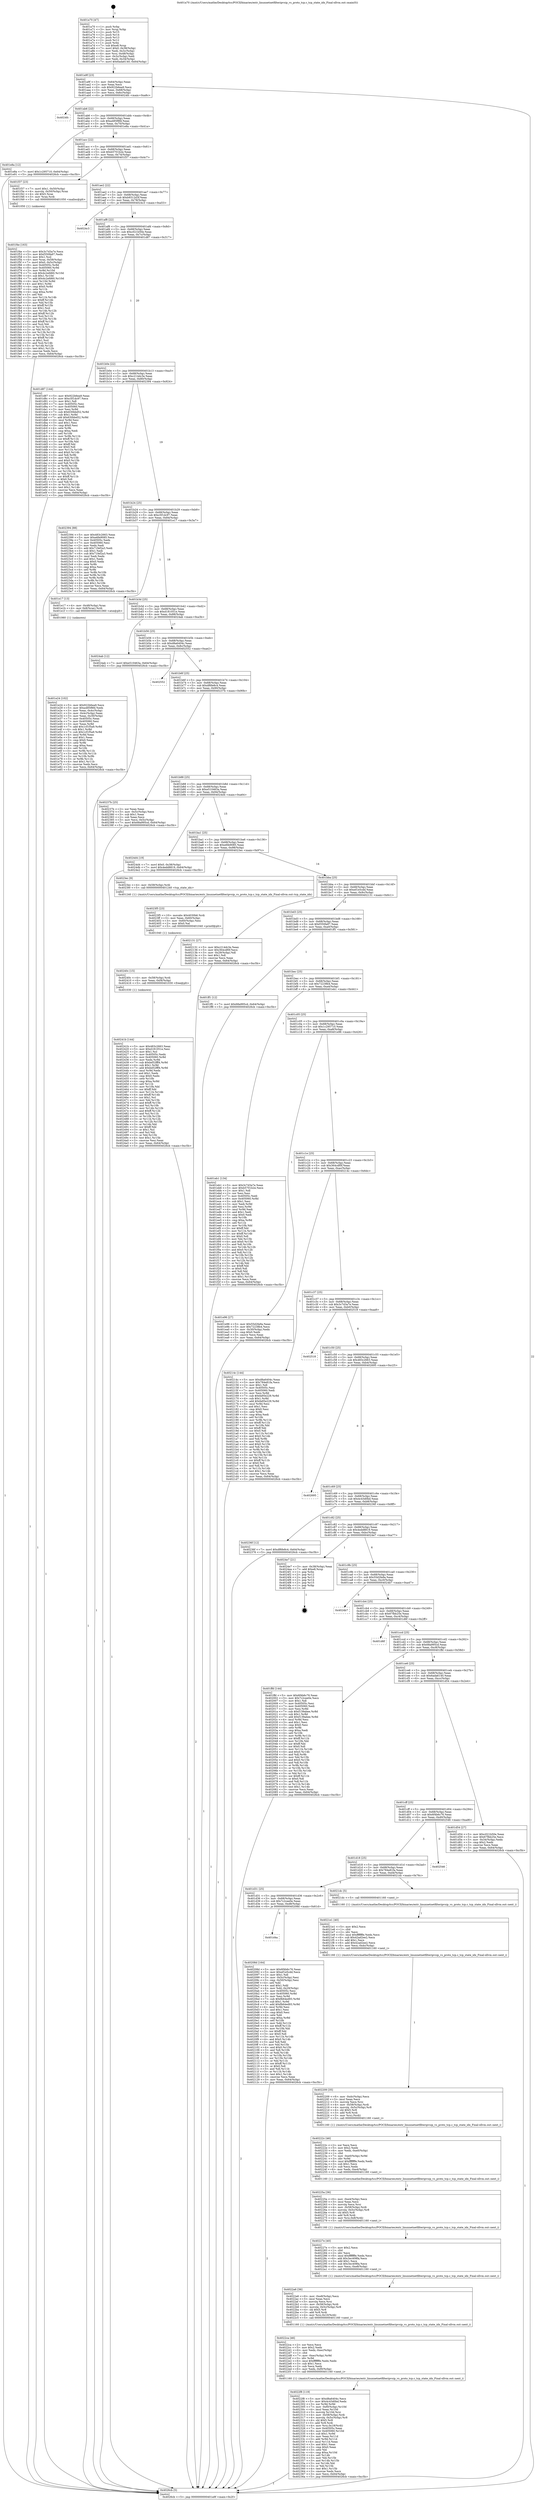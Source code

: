 digraph "0x401a70" {
  label = "0x401a70 (/mnt/c/Users/mathe/Desktop/tcc/POCII/binaries/extr_linuxnetnetfilteripvsip_vs_proto_tcp.c_tcp_state_idx_Final-ollvm.out::main(0))"
  labelloc = "t"
  node[shape=record]

  Entry [label="",width=0.3,height=0.3,shape=circle,fillcolor=black,style=filled]
  "0x401a9f" [label="{
     0x401a9f [23]\l
     | [instrs]\l
     &nbsp;&nbsp;0x401a9f \<+3\>: mov -0x64(%rbp),%eax\l
     &nbsp;&nbsp;0x401aa2 \<+2\>: mov %eax,%ecx\l
     &nbsp;&nbsp;0x401aa4 \<+6\>: sub $0x922b6ea9,%ecx\l
     &nbsp;&nbsp;0x401aaa \<+3\>: mov %eax,-0x68(%rbp)\l
     &nbsp;&nbsp;0x401aad \<+3\>: mov %ecx,-0x6c(%rbp)\l
     &nbsp;&nbsp;0x401ab0 \<+6\>: je 00000000004024fc \<main+0xa8c\>\l
  }"]
  "0x4024fc" [label="{
     0x4024fc\l
  }", style=dashed]
  "0x401ab6" [label="{
     0x401ab6 [22]\l
     | [instrs]\l
     &nbsp;&nbsp;0x401ab6 \<+5\>: jmp 0000000000401abb \<main+0x4b\>\l
     &nbsp;&nbsp;0x401abb \<+3\>: mov -0x68(%rbp),%eax\l
     &nbsp;&nbsp;0x401abe \<+5\>: sub $0xa485f8fd,%eax\l
     &nbsp;&nbsp;0x401ac3 \<+3\>: mov %eax,-0x70(%rbp)\l
     &nbsp;&nbsp;0x401ac6 \<+6\>: je 0000000000401e8a \<main+0x41a\>\l
  }"]
  Exit [label="",width=0.3,height=0.3,shape=circle,fillcolor=black,style=filled,peripheries=2]
  "0x401e8a" [label="{
     0x401e8a [12]\l
     | [instrs]\l
     &nbsp;&nbsp;0x401e8a \<+7\>: movl $0x1c295710,-0x64(%rbp)\l
     &nbsp;&nbsp;0x401e91 \<+5\>: jmp 00000000004026cb \<main+0xc5b\>\l
  }"]
  "0x401acc" [label="{
     0x401acc [22]\l
     | [instrs]\l
     &nbsp;&nbsp;0x401acc \<+5\>: jmp 0000000000401ad1 \<main+0x61\>\l
     &nbsp;&nbsp;0x401ad1 \<+3\>: mov -0x68(%rbp),%eax\l
     &nbsp;&nbsp;0x401ad4 \<+5\>: sub $0xb5701b2e,%eax\l
     &nbsp;&nbsp;0x401ad9 \<+3\>: mov %eax,-0x74(%rbp)\l
     &nbsp;&nbsp;0x401adc \<+6\>: je 0000000000401f37 \<main+0x4c7\>\l
  }"]
  "0x40241b" [label="{
     0x40241b [144]\l
     | [instrs]\l
     &nbsp;&nbsp;0x40241b \<+5\>: mov $0x483c2663,%eax\l
     &nbsp;&nbsp;0x402420 \<+5\>: mov $0xd181051e,%esi\l
     &nbsp;&nbsp;0x402425 \<+2\>: mov $0x1,%cl\l
     &nbsp;&nbsp;0x402427 \<+7\>: mov 0x40505c,%edx\l
     &nbsp;&nbsp;0x40242e \<+8\>: mov 0x405060,%r8d\l
     &nbsp;&nbsp;0x402436 \<+3\>: mov %edx,%r9d\l
     &nbsp;&nbsp;0x402439 \<+7\>: sub $0xbd52fff4,%r9d\l
     &nbsp;&nbsp;0x402440 \<+4\>: sub $0x1,%r9d\l
     &nbsp;&nbsp;0x402444 \<+7\>: add $0xbd52fff4,%r9d\l
     &nbsp;&nbsp;0x40244b \<+4\>: imul %r9d,%edx\l
     &nbsp;&nbsp;0x40244f \<+3\>: and $0x1,%edx\l
     &nbsp;&nbsp;0x402452 \<+3\>: cmp $0x0,%edx\l
     &nbsp;&nbsp;0x402455 \<+4\>: sete %r10b\l
     &nbsp;&nbsp;0x402459 \<+4\>: cmp $0xa,%r8d\l
     &nbsp;&nbsp;0x40245d \<+4\>: setl %r11b\l
     &nbsp;&nbsp;0x402461 \<+3\>: mov %r10b,%bl\l
     &nbsp;&nbsp;0x402464 \<+3\>: xor $0xff,%bl\l
     &nbsp;&nbsp;0x402467 \<+3\>: mov %r11b,%r14b\l
     &nbsp;&nbsp;0x40246a \<+4\>: xor $0xff,%r14b\l
     &nbsp;&nbsp;0x40246e \<+3\>: xor $0x1,%cl\l
     &nbsp;&nbsp;0x402471 \<+3\>: mov %bl,%r15b\l
     &nbsp;&nbsp;0x402474 \<+4\>: and $0xff,%r15b\l
     &nbsp;&nbsp;0x402478 \<+3\>: and %cl,%r10b\l
     &nbsp;&nbsp;0x40247b \<+3\>: mov %r14b,%r12b\l
     &nbsp;&nbsp;0x40247e \<+4\>: and $0xff,%r12b\l
     &nbsp;&nbsp;0x402482 \<+3\>: and %cl,%r11b\l
     &nbsp;&nbsp;0x402485 \<+3\>: or %r10b,%r15b\l
     &nbsp;&nbsp;0x402488 \<+3\>: or %r11b,%r12b\l
     &nbsp;&nbsp;0x40248b \<+3\>: xor %r12b,%r15b\l
     &nbsp;&nbsp;0x40248e \<+3\>: or %r14b,%bl\l
     &nbsp;&nbsp;0x402491 \<+3\>: xor $0xff,%bl\l
     &nbsp;&nbsp;0x402494 \<+3\>: or $0x1,%cl\l
     &nbsp;&nbsp;0x402497 \<+2\>: and %cl,%bl\l
     &nbsp;&nbsp;0x402499 \<+3\>: or %bl,%r15b\l
     &nbsp;&nbsp;0x40249c \<+4\>: test $0x1,%r15b\l
     &nbsp;&nbsp;0x4024a0 \<+3\>: cmovne %esi,%eax\l
     &nbsp;&nbsp;0x4024a3 \<+3\>: mov %eax,-0x64(%rbp)\l
     &nbsp;&nbsp;0x4024a6 \<+5\>: jmp 00000000004026cb \<main+0xc5b\>\l
  }"]
  "0x401f37" [label="{
     0x401f37 [23]\l
     | [instrs]\l
     &nbsp;&nbsp;0x401f37 \<+7\>: movl $0x1,-0x50(%rbp)\l
     &nbsp;&nbsp;0x401f3e \<+4\>: movslq -0x50(%rbp),%rax\l
     &nbsp;&nbsp;0x401f42 \<+4\>: shl $0x5,%rax\l
     &nbsp;&nbsp;0x401f46 \<+3\>: mov %rax,%rdi\l
     &nbsp;&nbsp;0x401f49 \<+5\>: call 0000000000401050 \<malloc@plt\>\l
     | [calls]\l
     &nbsp;&nbsp;0x401050 \{1\} (unknown)\l
  }"]
  "0x401ae2" [label="{
     0x401ae2 [22]\l
     | [instrs]\l
     &nbsp;&nbsp;0x401ae2 \<+5\>: jmp 0000000000401ae7 \<main+0x77\>\l
     &nbsp;&nbsp;0x401ae7 \<+3\>: mov -0x68(%rbp),%eax\l
     &nbsp;&nbsp;0x401aea \<+5\>: sub $0xb9312d3f,%eax\l
     &nbsp;&nbsp;0x401aef \<+3\>: mov %eax,-0x78(%rbp)\l
     &nbsp;&nbsp;0x401af2 \<+6\>: je 00000000004024c3 \<main+0xa53\>\l
  }"]
  "0x40240c" [label="{
     0x40240c [15]\l
     | [instrs]\l
     &nbsp;&nbsp;0x40240c \<+4\>: mov -0x58(%rbp),%rdi\l
     &nbsp;&nbsp;0x402410 \<+6\>: mov %eax,-0xf4(%rbp)\l
     &nbsp;&nbsp;0x402416 \<+5\>: call 0000000000401030 \<free@plt\>\l
     | [calls]\l
     &nbsp;&nbsp;0x401030 \{1\} (unknown)\l
  }"]
  "0x4024c3" [label="{
     0x4024c3\l
  }", style=dashed]
  "0x401af8" [label="{
     0x401af8 [22]\l
     | [instrs]\l
     &nbsp;&nbsp;0x401af8 \<+5\>: jmp 0000000000401afd \<main+0x8d\>\l
     &nbsp;&nbsp;0x401afd \<+3\>: mov -0x68(%rbp),%eax\l
     &nbsp;&nbsp;0x401b00 \<+5\>: sub $0xc021b50e,%eax\l
     &nbsp;&nbsp;0x401b05 \<+3\>: mov %eax,-0x7c(%rbp)\l
     &nbsp;&nbsp;0x401b08 \<+6\>: je 0000000000401d87 \<main+0x317\>\l
  }"]
  "0x4023f5" [label="{
     0x4023f5 [23]\l
     | [instrs]\l
     &nbsp;&nbsp;0x4023f5 \<+10\>: movabs $0x4030b6,%rdi\l
     &nbsp;&nbsp;0x4023ff \<+3\>: mov %eax,-0x60(%rbp)\l
     &nbsp;&nbsp;0x402402 \<+3\>: mov -0x60(%rbp),%esi\l
     &nbsp;&nbsp;0x402405 \<+2\>: mov $0x0,%al\l
     &nbsp;&nbsp;0x402407 \<+5\>: call 0000000000401040 \<printf@plt\>\l
     | [calls]\l
     &nbsp;&nbsp;0x401040 \{1\} (unknown)\l
  }"]
  "0x401d87" [label="{
     0x401d87 [144]\l
     | [instrs]\l
     &nbsp;&nbsp;0x401d87 \<+5\>: mov $0x922b6ea9,%eax\l
     &nbsp;&nbsp;0x401d8c \<+5\>: mov $0xc5f1dc97,%ecx\l
     &nbsp;&nbsp;0x401d91 \<+2\>: mov $0x1,%dl\l
     &nbsp;&nbsp;0x401d93 \<+7\>: mov 0x40505c,%esi\l
     &nbsp;&nbsp;0x401d9a \<+7\>: mov 0x405060,%edi\l
     &nbsp;&nbsp;0x401da1 \<+3\>: mov %esi,%r8d\l
     &nbsp;&nbsp;0x401da4 \<+7\>: sub $0x630bbd52,%r8d\l
     &nbsp;&nbsp;0x401dab \<+4\>: sub $0x1,%r8d\l
     &nbsp;&nbsp;0x401daf \<+7\>: add $0x630bbd52,%r8d\l
     &nbsp;&nbsp;0x401db6 \<+4\>: imul %r8d,%esi\l
     &nbsp;&nbsp;0x401dba \<+3\>: and $0x1,%esi\l
     &nbsp;&nbsp;0x401dbd \<+3\>: cmp $0x0,%esi\l
     &nbsp;&nbsp;0x401dc0 \<+4\>: sete %r9b\l
     &nbsp;&nbsp;0x401dc4 \<+3\>: cmp $0xa,%edi\l
     &nbsp;&nbsp;0x401dc7 \<+4\>: setl %r10b\l
     &nbsp;&nbsp;0x401dcb \<+3\>: mov %r9b,%r11b\l
     &nbsp;&nbsp;0x401dce \<+4\>: xor $0xff,%r11b\l
     &nbsp;&nbsp;0x401dd2 \<+3\>: mov %r10b,%bl\l
     &nbsp;&nbsp;0x401dd5 \<+3\>: xor $0xff,%bl\l
     &nbsp;&nbsp;0x401dd8 \<+3\>: xor $0x0,%dl\l
     &nbsp;&nbsp;0x401ddb \<+3\>: mov %r11b,%r14b\l
     &nbsp;&nbsp;0x401dde \<+4\>: and $0x0,%r14b\l
     &nbsp;&nbsp;0x401de2 \<+3\>: and %dl,%r9b\l
     &nbsp;&nbsp;0x401de5 \<+3\>: mov %bl,%r15b\l
     &nbsp;&nbsp;0x401de8 \<+4\>: and $0x0,%r15b\l
     &nbsp;&nbsp;0x401dec \<+3\>: and %dl,%r10b\l
     &nbsp;&nbsp;0x401def \<+3\>: or %r9b,%r14b\l
     &nbsp;&nbsp;0x401df2 \<+3\>: or %r10b,%r15b\l
     &nbsp;&nbsp;0x401df5 \<+3\>: xor %r15b,%r14b\l
     &nbsp;&nbsp;0x401df8 \<+3\>: or %bl,%r11b\l
     &nbsp;&nbsp;0x401dfb \<+4\>: xor $0xff,%r11b\l
     &nbsp;&nbsp;0x401dff \<+3\>: or $0x0,%dl\l
     &nbsp;&nbsp;0x401e02 \<+3\>: and %dl,%r11b\l
     &nbsp;&nbsp;0x401e05 \<+3\>: or %r11b,%r14b\l
     &nbsp;&nbsp;0x401e08 \<+4\>: test $0x1,%r14b\l
     &nbsp;&nbsp;0x401e0c \<+3\>: cmovne %ecx,%eax\l
     &nbsp;&nbsp;0x401e0f \<+3\>: mov %eax,-0x64(%rbp)\l
     &nbsp;&nbsp;0x401e12 \<+5\>: jmp 00000000004026cb \<main+0xc5b\>\l
  }"]
  "0x401b0e" [label="{
     0x401b0e [22]\l
     | [instrs]\l
     &nbsp;&nbsp;0x401b0e \<+5\>: jmp 0000000000401b13 \<main+0xa3\>\l
     &nbsp;&nbsp;0x401b13 \<+3\>: mov -0x68(%rbp),%eax\l
     &nbsp;&nbsp;0x401b16 \<+5\>: sub $0xc214dc3e,%eax\l
     &nbsp;&nbsp;0x401b1b \<+3\>: mov %eax,-0x80(%rbp)\l
     &nbsp;&nbsp;0x401b1e \<+6\>: je 0000000000402394 \<main+0x924\>\l
  }"]
  "0x4022f8" [label="{
     0x4022f8 [119]\l
     | [instrs]\l
     &nbsp;&nbsp;0x4022f8 \<+5\>: mov $0xd8a6404c,%ecx\l
     &nbsp;&nbsp;0x4022fd \<+5\>: mov $0x4c43d0bd,%edx\l
     &nbsp;&nbsp;0x402302 \<+3\>: xor %r9d,%r9d\l
     &nbsp;&nbsp;0x402305 \<+7\>: mov -0xf0(%rbp),%r10d\l
     &nbsp;&nbsp;0x40230c \<+4\>: imul %eax,%r10d\l
     &nbsp;&nbsp;0x402310 \<+3\>: movslq %r10d,%rsi\l
     &nbsp;&nbsp;0x402313 \<+4\>: mov -0x58(%rbp),%rdi\l
     &nbsp;&nbsp;0x402317 \<+4\>: movslq -0x5c(%rbp),%r8\l
     &nbsp;&nbsp;0x40231b \<+4\>: shl $0x5,%r8\l
     &nbsp;&nbsp;0x40231f \<+3\>: add %r8,%rdi\l
     &nbsp;&nbsp;0x402322 \<+4\>: mov %rsi,0x18(%rdi)\l
     &nbsp;&nbsp;0x402326 \<+7\>: mov 0x40505c,%eax\l
     &nbsp;&nbsp;0x40232d \<+8\>: mov 0x405060,%r10d\l
     &nbsp;&nbsp;0x402335 \<+4\>: sub $0x1,%r9d\l
     &nbsp;&nbsp;0x402339 \<+3\>: mov %eax,%r11d\l
     &nbsp;&nbsp;0x40233c \<+3\>: add %r9d,%r11d\l
     &nbsp;&nbsp;0x40233f \<+4\>: imul %r11d,%eax\l
     &nbsp;&nbsp;0x402343 \<+3\>: and $0x1,%eax\l
     &nbsp;&nbsp;0x402346 \<+3\>: cmp $0x0,%eax\l
     &nbsp;&nbsp;0x402349 \<+3\>: sete %bl\l
     &nbsp;&nbsp;0x40234c \<+4\>: cmp $0xa,%r10d\l
     &nbsp;&nbsp;0x402350 \<+4\>: setl %r14b\l
     &nbsp;&nbsp;0x402354 \<+3\>: mov %bl,%r15b\l
     &nbsp;&nbsp;0x402357 \<+3\>: and %r14b,%r15b\l
     &nbsp;&nbsp;0x40235a \<+3\>: xor %r14b,%bl\l
     &nbsp;&nbsp;0x40235d \<+3\>: or %bl,%r15b\l
     &nbsp;&nbsp;0x402360 \<+4\>: test $0x1,%r15b\l
     &nbsp;&nbsp;0x402364 \<+3\>: cmovne %edx,%ecx\l
     &nbsp;&nbsp;0x402367 \<+3\>: mov %ecx,-0x64(%rbp)\l
     &nbsp;&nbsp;0x40236a \<+5\>: jmp 00000000004026cb \<main+0xc5b\>\l
  }"]
  "0x402394" [label="{
     0x402394 [88]\l
     | [instrs]\l
     &nbsp;&nbsp;0x402394 \<+5\>: mov $0x483c2663,%eax\l
     &nbsp;&nbsp;0x402399 \<+5\>: mov $0xe6fe9085,%ecx\l
     &nbsp;&nbsp;0x40239e \<+7\>: mov 0x40505c,%edx\l
     &nbsp;&nbsp;0x4023a5 \<+7\>: mov 0x405060,%esi\l
     &nbsp;&nbsp;0x4023ac \<+2\>: mov %edx,%edi\l
     &nbsp;&nbsp;0x4023ae \<+6\>: add $0x71fef2a3,%edi\l
     &nbsp;&nbsp;0x4023b4 \<+3\>: sub $0x1,%edi\l
     &nbsp;&nbsp;0x4023b7 \<+6\>: sub $0x71fef2a3,%edi\l
     &nbsp;&nbsp;0x4023bd \<+3\>: imul %edi,%edx\l
     &nbsp;&nbsp;0x4023c0 \<+3\>: and $0x1,%edx\l
     &nbsp;&nbsp;0x4023c3 \<+3\>: cmp $0x0,%edx\l
     &nbsp;&nbsp;0x4023c6 \<+4\>: sete %r8b\l
     &nbsp;&nbsp;0x4023ca \<+3\>: cmp $0xa,%esi\l
     &nbsp;&nbsp;0x4023cd \<+4\>: setl %r9b\l
     &nbsp;&nbsp;0x4023d1 \<+3\>: mov %r8b,%r10b\l
     &nbsp;&nbsp;0x4023d4 \<+3\>: and %r9b,%r10b\l
     &nbsp;&nbsp;0x4023d7 \<+3\>: xor %r9b,%r8b\l
     &nbsp;&nbsp;0x4023da \<+3\>: or %r8b,%r10b\l
     &nbsp;&nbsp;0x4023dd \<+4\>: test $0x1,%r10b\l
     &nbsp;&nbsp;0x4023e1 \<+3\>: cmovne %ecx,%eax\l
     &nbsp;&nbsp;0x4023e4 \<+3\>: mov %eax,-0x64(%rbp)\l
     &nbsp;&nbsp;0x4023e7 \<+5\>: jmp 00000000004026cb \<main+0xc5b\>\l
  }"]
  "0x401b24" [label="{
     0x401b24 [25]\l
     | [instrs]\l
     &nbsp;&nbsp;0x401b24 \<+5\>: jmp 0000000000401b29 \<main+0xb9\>\l
     &nbsp;&nbsp;0x401b29 \<+3\>: mov -0x68(%rbp),%eax\l
     &nbsp;&nbsp;0x401b2c \<+5\>: sub $0xc5f1dc97,%eax\l
     &nbsp;&nbsp;0x401b31 \<+6\>: mov %eax,-0x84(%rbp)\l
     &nbsp;&nbsp;0x401b37 \<+6\>: je 0000000000401e17 \<main+0x3a7\>\l
  }"]
  "0x4022ca" [label="{
     0x4022ca [46]\l
     | [instrs]\l
     &nbsp;&nbsp;0x4022ca \<+2\>: xor %ecx,%ecx\l
     &nbsp;&nbsp;0x4022cc \<+5\>: mov $0x2,%edx\l
     &nbsp;&nbsp;0x4022d1 \<+6\>: mov %edx,-0xec(%rbp)\l
     &nbsp;&nbsp;0x4022d7 \<+1\>: cltd\l
     &nbsp;&nbsp;0x4022d8 \<+7\>: mov -0xec(%rbp),%r9d\l
     &nbsp;&nbsp;0x4022df \<+3\>: idiv %r9d\l
     &nbsp;&nbsp;0x4022e2 \<+6\>: imul $0xfffffffe,%edx,%edx\l
     &nbsp;&nbsp;0x4022e8 \<+3\>: sub $0x1,%ecx\l
     &nbsp;&nbsp;0x4022eb \<+2\>: sub %ecx,%edx\l
     &nbsp;&nbsp;0x4022ed \<+6\>: mov %edx,-0xf0(%rbp)\l
     &nbsp;&nbsp;0x4022f3 \<+5\>: call 0000000000401160 \<next_i\>\l
     | [calls]\l
     &nbsp;&nbsp;0x401160 \{1\} (/mnt/c/Users/mathe/Desktop/tcc/POCII/binaries/extr_linuxnetnetfilteripvsip_vs_proto_tcp.c_tcp_state_idx_Final-ollvm.out::next_i)\l
  }"]
  "0x401e17" [label="{
     0x401e17 [13]\l
     | [instrs]\l
     &nbsp;&nbsp;0x401e17 \<+4\>: mov -0x48(%rbp),%rax\l
     &nbsp;&nbsp;0x401e1b \<+4\>: mov 0x8(%rax),%rdi\l
     &nbsp;&nbsp;0x401e1f \<+5\>: call 0000000000401060 \<atoi@plt\>\l
     | [calls]\l
     &nbsp;&nbsp;0x401060 \{1\} (unknown)\l
  }"]
  "0x401b3d" [label="{
     0x401b3d [25]\l
     | [instrs]\l
     &nbsp;&nbsp;0x401b3d \<+5\>: jmp 0000000000401b42 \<main+0xd2\>\l
     &nbsp;&nbsp;0x401b42 \<+3\>: mov -0x68(%rbp),%eax\l
     &nbsp;&nbsp;0x401b45 \<+5\>: sub $0xd181051e,%eax\l
     &nbsp;&nbsp;0x401b4a \<+6\>: mov %eax,-0x88(%rbp)\l
     &nbsp;&nbsp;0x401b50 \<+6\>: je 00000000004024ab \<main+0xa3b\>\l
  }"]
  "0x4022a6" [label="{
     0x4022a6 [36]\l
     | [instrs]\l
     &nbsp;&nbsp;0x4022a6 \<+6\>: mov -0xe8(%rbp),%ecx\l
     &nbsp;&nbsp;0x4022ac \<+3\>: imul %eax,%ecx\l
     &nbsp;&nbsp;0x4022af \<+3\>: movslq %ecx,%rsi\l
     &nbsp;&nbsp;0x4022b2 \<+4\>: mov -0x58(%rbp),%rdi\l
     &nbsp;&nbsp;0x4022b6 \<+4\>: movslq -0x5c(%rbp),%r8\l
     &nbsp;&nbsp;0x4022ba \<+4\>: shl $0x5,%r8\l
     &nbsp;&nbsp;0x4022be \<+3\>: add %r8,%rdi\l
     &nbsp;&nbsp;0x4022c1 \<+4\>: mov %rsi,0x10(%rdi)\l
     &nbsp;&nbsp;0x4022c5 \<+5\>: call 0000000000401160 \<next_i\>\l
     | [calls]\l
     &nbsp;&nbsp;0x401160 \{1\} (/mnt/c/Users/mathe/Desktop/tcc/POCII/binaries/extr_linuxnetnetfilteripvsip_vs_proto_tcp.c_tcp_state_idx_Final-ollvm.out::next_i)\l
  }"]
  "0x4024ab" [label="{
     0x4024ab [12]\l
     | [instrs]\l
     &nbsp;&nbsp;0x4024ab \<+7\>: movl $0xe510463a,-0x64(%rbp)\l
     &nbsp;&nbsp;0x4024b2 \<+5\>: jmp 00000000004026cb \<main+0xc5b\>\l
  }"]
  "0x401b56" [label="{
     0x401b56 [25]\l
     | [instrs]\l
     &nbsp;&nbsp;0x401b56 \<+5\>: jmp 0000000000401b5b \<main+0xeb\>\l
     &nbsp;&nbsp;0x401b5b \<+3\>: mov -0x68(%rbp),%eax\l
     &nbsp;&nbsp;0x401b5e \<+5\>: sub $0xd8a6404c,%eax\l
     &nbsp;&nbsp;0x401b63 \<+6\>: mov %eax,-0x8c(%rbp)\l
     &nbsp;&nbsp;0x401b69 \<+6\>: je 0000000000402552 \<main+0xae2\>\l
  }"]
  "0x40227e" [label="{
     0x40227e [40]\l
     | [instrs]\l
     &nbsp;&nbsp;0x40227e \<+5\>: mov $0x2,%ecx\l
     &nbsp;&nbsp;0x402283 \<+1\>: cltd\l
     &nbsp;&nbsp;0x402284 \<+2\>: idiv %ecx\l
     &nbsp;&nbsp;0x402286 \<+6\>: imul $0xfffffffe,%edx,%ecx\l
     &nbsp;&nbsp;0x40228c \<+6\>: add $0x3ec408fa,%ecx\l
     &nbsp;&nbsp;0x402292 \<+3\>: add $0x1,%ecx\l
     &nbsp;&nbsp;0x402295 \<+6\>: sub $0x3ec408fa,%ecx\l
     &nbsp;&nbsp;0x40229b \<+6\>: mov %ecx,-0xe8(%rbp)\l
     &nbsp;&nbsp;0x4022a1 \<+5\>: call 0000000000401160 \<next_i\>\l
     | [calls]\l
     &nbsp;&nbsp;0x401160 \{1\} (/mnt/c/Users/mathe/Desktop/tcc/POCII/binaries/extr_linuxnetnetfilteripvsip_vs_proto_tcp.c_tcp_state_idx_Final-ollvm.out::next_i)\l
  }"]
  "0x402552" [label="{
     0x402552\l
  }", style=dashed]
  "0x401b6f" [label="{
     0x401b6f [25]\l
     | [instrs]\l
     &nbsp;&nbsp;0x401b6f \<+5\>: jmp 0000000000401b74 \<main+0x104\>\l
     &nbsp;&nbsp;0x401b74 \<+3\>: mov -0x68(%rbp),%eax\l
     &nbsp;&nbsp;0x401b77 \<+5\>: sub $0xdf6fe8c4,%eax\l
     &nbsp;&nbsp;0x401b7c \<+6\>: mov %eax,-0x90(%rbp)\l
     &nbsp;&nbsp;0x401b82 \<+6\>: je 000000000040237b \<main+0x90b\>\l
  }"]
  "0x40225a" [label="{
     0x40225a [36]\l
     | [instrs]\l
     &nbsp;&nbsp;0x40225a \<+6\>: mov -0xe4(%rbp),%ecx\l
     &nbsp;&nbsp;0x402260 \<+3\>: imul %eax,%ecx\l
     &nbsp;&nbsp;0x402263 \<+3\>: movslq %ecx,%rsi\l
     &nbsp;&nbsp;0x402266 \<+4\>: mov -0x58(%rbp),%rdi\l
     &nbsp;&nbsp;0x40226a \<+4\>: movslq -0x5c(%rbp),%r8\l
     &nbsp;&nbsp;0x40226e \<+4\>: shl $0x5,%r8\l
     &nbsp;&nbsp;0x402272 \<+3\>: add %r8,%rdi\l
     &nbsp;&nbsp;0x402275 \<+4\>: mov %rsi,0x8(%rdi)\l
     &nbsp;&nbsp;0x402279 \<+5\>: call 0000000000401160 \<next_i\>\l
     | [calls]\l
     &nbsp;&nbsp;0x401160 \{1\} (/mnt/c/Users/mathe/Desktop/tcc/POCII/binaries/extr_linuxnetnetfilteripvsip_vs_proto_tcp.c_tcp_state_idx_Final-ollvm.out::next_i)\l
  }"]
  "0x40237b" [label="{
     0x40237b [25]\l
     | [instrs]\l
     &nbsp;&nbsp;0x40237b \<+2\>: xor %eax,%eax\l
     &nbsp;&nbsp;0x40237d \<+3\>: mov -0x5c(%rbp),%ecx\l
     &nbsp;&nbsp;0x402380 \<+3\>: sub $0x1,%eax\l
     &nbsp;&nbsp;0x402383 \<+2\>: sub %eax,%ecx\l
     &nbsp;&nbsp;0x402385 \<+3\>: mov %ecx,-0x5c(%rbp)\l
     &nbsp;&nbsp;0x402388 \<+7\>: movl $0x68a995cd,-0x64(%rbp)\l
     &nbsp;&nbsp;0x40238f \<+5\>: jmp 00000000004026cb \<main+0xc5b\>\l
  }"]
  "0x401b88" [label="{
     0x401b88 [25]\l
     | [instrs]\l
     &nbsp;&nbsp;0x401b88 \<+5\>: jmp 0000000000401b8d \<main+0x11d\>\l
     &nbsp;&nbsp;0x401b8d \<+3\>: mov -0x68(%rbp),%eax\l
     &nbsp;&nbsp;0x401b90 \<+5\>: sub $0xe510463a,%eax\l
     &nbsp;&nbsp;0x401b95 \<+6\>: mov %eax,-0x94(%rbp)\l
     &nbsp;&nbsp;0x401b9b \<+6\>: je 00000000004024d4 \<main+0xa64\>\l
  }"]
  "0x40222c" [label="{
     0x40222c [46]\l
     | [instrs]\l
     &nbsp;&nbsp;0x40222c \<+2\>: xor %ecx,%ecx\l
     &nbsp;&nbsp;0x40222e \<+5\>: mov $0x2,%edx\l
     &nbsp;&nbsp;0x402233 \<+6\>: mov %edx,-0xe0(%rbp)\l
     &nbsp;&nbsp;0x402239 \<+1\>: cltd\l
     &nbsp;&nbsp;0x40223a \<+7\>: mov -0xe0(%rbp),%r9d\l
     &nbsp;&nbsp;0x402241 \<+3\>: idiv %r9d\l
     &nbsp;&nbsp;0x402244 \<+6\>: imul $0xfffffffe,%edx,%edx\l
     &nbsp;&nbsp;0x40224a \<+3\>: sub $0x1,%ecx\l
     &nbsp;&nbsp;0x40224d \<+2\>: sub %ecx,%edx\l
     &nbsp;&nbsp;0x40224f \<+6\>: mov %edx,-0xe4(%rbp)\l
     &nbsp;&nbsp;0x402255 \<+5\>: call 0000000000401160 \<next_i\>\l
     | [calls]\l
     &nbsp;&nbsp;0x401160 \{1\} (/mnt/c/Users/mathe/Desktop/tcc/POCII/binaries/extr_linuxnetnetfilteripvsip_vs_proto_tcp.c_tcp_state_idx_Final-ollvm.out::next_i)\l
  }"]
  "0x4024d4" [label="{
     0x4024d4 [19]\l
     | [instrs]\l
     &nbsp;&nbsp;0x4024d4 \<+7\>: movl $0x0,-0x38(%rbp)\l
     &nbsp;&nbsp;0x4024db \<+7\>: movl $0x4edd8819,-0x64(%rbp)\l
     &nbsp;&nbsp;0x4024e2 \<+5\>: jmp 00000000004026cb \<main+0xc5b\>\l
  }"]
  "0x401ba1" [label="{
     0x401ba1 [25]\l
     | [instrs]\l
     &nbsp;&nbsp;0x401ba1 \<+5\>: jmp 0000000000401ba6 \<main+0x136\>\l
     &nbsp;&nbsp;0x401ba6 \<+3\>: mov -0x68(%rbp),%eax\l
     &nbsp;&nbsp;0x401ba9 \<+5\>: sub $0xe6fe9085,%eax\l
     &nbsp;&nbsp;0x401bae \<+6\>: mov %eax,-0x98(%rbp)\l
     &nbsp;&nbsp;0x401bb4 \<+6\>: je 00000000004023ec \<main+0x97c\>\l
  }"]
  "0x402209" [label="{
     0x402209 [35]\l
     | [instrs]\l
     &nbsp;&nbsp;0x402209 \<+6\>: mov -0xdc(%rbp),%ecx\l
     &nbsp;&nbsp;0x40220f \<+3\>: imul %eax,%ecx\l
     &nbsp;&nbsp;0x402212 \<+3\>: movslq %ecx,%rsi\l
     &nbsp;&nbsp;0x402215 \<+4\>: mov -0x58(%rbp),%rdi\l
     &nbsp;&nbsp;0x402219 \<+4\>: movslq -0x5c(%rbp),%r8\l
     &nbsp;&nbsp;0x40221d \<+4\>: shl $0x5,%r8\l
     &nbsp;&nbsp;0x402221 \<+3\>: add %r8,%rdi\l
     &nbsp;&nbsp;0x402224 \<+3\>: mov %rsi,(%rdi)\l
     &nbsp;&nbsp;0x402227 \<+5\>: call 0000000000401160 \<next_i\>\l
     | [calls]\l
     &nbsp;&nbsp;0x401160 \{1\} (/mnt/c/Users/mathe/Desktop/tcc/POCII/binaries/extr_linuxnetnetfilteripvsip_vs_proto_tcp.c_tcp_state_idx_Final-ollvm.out::next_i)\l
  }"]
  "0x4023ec" [label="{
     0x4023ec [9]\l
     | [instrs]\l
     &nbsp;&nbsp;0x4023ec \<+4\>: mov -0x58(%rbp),%rdi\l
     &nbsp;&nbsp;0x4023f0 \<+5\>: call 0000000000401240 \<tcp_state_idx\>\l
     | [calls]\l
     &nbsp;&nbsp;0x401240 \{1\} (/mnt/c/Users/mathe/Desktop/tcc/POCII/binaries/extr_linuxnetnetfilteripvsip_vs_proto_tcp.c_tcp_state_idx_Final-ollvm.out::tcp_state_idx)\l
  }"]
  "0x401bba" [label="{
     0x401bba [25]\l
     | [instrs]\l
     &nbsp;&nbsp;0x401bba \<+5\>: jmp 0000000000401bbf \<main+0x14f\>\l
     &nbsp;&nbsp;0x401bbf \<+3\>: mov -0x68(%rbp),%eax\l
     &nbsp;&nbsp;0x401bc2 \<+5\>: sub $0xef1e5cdd,%eax\l
     &nbsp;&nbsp;0x401bc7 \<+6\>: mov %eax,-0x9c(%rbp)\l
     &nbsp;&nbsp;0x401bcd \<+6\>: je 0000000000402131 \<main+0x6c1\>\l
  }"]
  "0x4021e1" [label="{
     0x4021e1 [40]\l
     | [instrs]\l
     &nbsp;&nbsp;0x4021e1 \<+5\>: mov $0x2,%ecx\l
     &nbsp;&nbsp;0x4021e6 \<+1\>: cltd\l
     &nbsp;&nbsp;0x4021e7 \<+2\>: idiv %ecx\l
     &nbsp;&nbsp;0x4021e9 \<+6\>: imul $0xfffffffe,%edx,%ecx\l
     &nbsp;&nbsp;0x4021ef \<+6\>: sub $0x42ad2ee2,%ecx\l
     &nbsp;&nbsp;0x4021f5 \<+3\>: add $0x1,%ecx\l
     &nbsp;&nbsp;0x4021f8 \<+6\>: add $0x42ad2ee2,%ecx\l
     &nbsp;&nbsp;0x4021fe \<+6\>: mov %ecx,-0xdc(%rbp)\l
     &nbsp;&nbsp;0x402204 \<+5\>: call 0000000000401160 \<next_i\>\l
     | [calls]\l
     &nbsp;&nbsp;0x401160 \{1\} (/mnt/c/Users/mathe/Desktop/tcc/POCII/binaries/extr_linuxnetnetfilteripvsip_vs_proto_tcp.c_tcp_state_idx_Final-ollvm.out::next_i)\l
  }"]
  "0x402131" [label="{
     0x402131 [27]\l
     | [instrs]\l
     &nbsp;&nbsp;0x402131 \<+5\>: mov $0xc214dc3e,%eax\l
     &nbsp;&nbsp;0x402136 \<+5\>: mov $0x364cdf0f,%ecx\l
     &nbsp;&nbsp;0x40213b \<+3\>: mov -0x29(%rbp),%dl\l
     &nbsp;&nbsp;0x40213e \<+3\>: test $0x1,%dl\l
     &nbsp;&nbsp;0x402141 \<+3\>: cmovne %ecx,%eax\l
     &nbsp;&nbsp;0x402144 \<+3\>: mov %eax,-0x64(%rbp)\l
     &nbsp;&nbsp;0x402147 \<+5\>: jmp 00000000004026cb \<main+0xc5b\>\l
  }"]
  "0x401bd3" [label="{
     0x401bd3 [25]\l
     | [instrs]\l
     &nbsp;&nbsp;0x401bd3 \<+5\>: jmp 0000000000401bd8 \<main+0x168\>\l
     &nbsp;&nbsp;0x401bd8 \<+3\>: mov -0x68(%rbp),%eax\l
     &nbsp;&nbsp;0x401bdb \<+5\>: sub $0xf350fa97,%eax\l
     &nbsp;&nbsp;0x401be0 \<+6\>: mov %eax,-0xa0(%rbp)\l
     &nbsp;&nbsp;0x401be6 \<+6\>: je 0000000000401ff1 \<main+0x581\>\l
  }"]
  "0x401d4a" [label="{
     0x401d4a\l
  }", style=dashed]
  "0x401ff1" [label="{
     0x401ff1 [12]\l
     | [instrs]\l
     &nbsp;&nbsp;0x401ff1 \<+7\>: movl $0x68a995cd,-0x64(%rbp)\l
     &nbsp;&nbsp;0x401ff8 \<+5\>: jmp 00000000004026cb \<main+0xc5b\>\l
  }"]
  "0x401bec" [label="{
     0x401bec [25]\l
     | [instrs]\l
     &nbsp;&nbsp;0x401bec \<+5\>: jmp 0000000000401bf1 \<main+0x181\>\l
     &nbsp;&nbsp;0x401bf1 \<+3\>: mov -0x68(%rbp),%eax\l
     &nbsp;&nbsp;0x401bf4 \<+5\>: sub $0x72238b4,%eax\l
     &nbsp;&nbsp;0x401bf9 \<+6\>: mov %eax,-0xa4(%rbp)\l
     &nbsp;&nbsp;0x401bff \<+6\>: je 0000000000401eb1 \<main+0x441\>\l
  }"]
  "0x40208d" [label="{
     0x40208d [164]\l
     | [instrs]\l
     &nbsp;&nbsp;0x40208d \<+5\>: mov $0x6f4b6c76,%eax\l
     &nbsp;&nbsp;0x402092 \<+5\>: mov $0xef1e5cdd,%ecx\l
     &nbsp;&nbsp;0x402097 \<+2\>: mov $0x1,%dl\l
     &nbsp;&nbsp;0x402099 \<+3\>: mov -0x5c(%rbp),%esi\l
     &nbsp;&nbsp;0x40209c \<+3\>: cmp -0x50(%rbp),%esi\l
     &nbsp;&nbsp;0x40209f \<+4\>: setl %dil\l
     &nbsp;&nbsp;0x4020a3 \<+4\>: and $0x1,%dil\l
     &nbsp;&nbsp;0x4020a7 \<+4\>: mov %dil,-0x29(%rbp)\l
     &nbsp;&nbsp;0x4020ab \<+7\>: mov 0x40505c,%esi\l
     &nbsp;&nbsp;0x4020b2 \<+8\>: mov 0x405060,%r8d\l
     &nbsp;&nbsp;0x4020ba \<+3\>: mov %esi,%r9d\l
     &nbsp;&nbsp;0x4020bd \<+7\>: sub $0xfb64ed93,%r9d\l
     &nbsp;&nbsp;0x4020c4 \<+4\>: sub $0x1,%r9d\l
     &nbsp;&nbsp;0x4020c8 \<+7\>: add $0xfb64ed93,%r9d\l
     &nbsp;&nbsp;0x4020cf \<+4\>: imul %r9d,%esi\l
     &nbsp;&nbsp;0x4020d3 \<+3\>: and $0x1,%esi\l
     &nbsp;&nbsp;0x4020d6 \<+3\>: cmp $0x0,%esi\l
     &nbsp;&nbsp;0x4020d9 \<+4\>: sete %dil\l
     &nbsp;&nbsp;0x4020dd \<+4\>: cmp $0xa,%r8d\l
     &nbsp;&nbsp;0x4020e1 \<+4\>: setl %r10b\l
     &nbsp;&nbsp;0x4020e5 \<+3\>: mov %dil,%r11b\l
     &nbsp;&nbsp;0x4020e8 \<+4\>: xor $0xff,%r11b\l
     &nbsp;&nbsp;0x4020ec \<+3\>: mov %r10b,%bl\l
     &nbsp;&nbsp;0x4020ef \<+3\>: xor $0xff,%bl\l
     &nbsp;&nbsp;0x4020f2 \<+3\>: xor $0x0,%dl\l
     &nbsp;&nbsp;0x4020f5 \<+3\>: mov %r11b,%r14b\l
     &nbsp;&nbsp;0x4020f8 \<+4\>: and $0x0,%r14b\l
     &nbsp;&nbsp;0x4020fc \<+3\>: and %dl,%dil\l
     &nbsp;&nbsp;0x4020ff \<+3\>: mov %bl,%r15b\l
     &nbsp;&nbsp;0x402102 \<+4\>: and $0x0,%r15b\l
     &nbsp;&nbsp;0x402106 \<+3\>: and %dl,%r10b\l
     &nbsp;&nbsp;0x402109 \<+3\>: or %dil,%r14b\l
     &nbsp;&nbsp;0x40210c \<+3\>: or %r10b,%r15b\l
     &nbsp;&nbsp;0x40210f \<+3\>: xor %r15b,%r14b\l
     &nbsp;&nbsp;0x402112 \<+3\>: or %bl,%r11b\l
     &nbsp;&nbsp;0x402115 \<+4\>: xor $0xff,%r11b\l
     &nbsp;&nbsp;0x402119 \<+3\>: or $0x0,%dl\l
     &nbsp;&nbsp;0x40211c \<+3\>: and %dl,%r11b\l
     &nbsp;&nbsp;0x40211f \<+3\>: or %r11b,%r14b\l
     &nbsp;&nbsp;0x402122 \<+4\>: test $0x1,%r14b\l
     &nbsp;&nbsp;0x402126 \<+3\>: cmovne %ecx,%eax\l
     &nbsp;&nbsp;0x402129 \<+3\>: mov %eax,-0x64(%rbp)\l
     &nbsp;&nbsp;0x40212c \<+5\>: jmp 00000000004026cb \<main+0xc5b\>\l
  }"]
  "0x401eb1" [label="{
     0x401eb1 [134]\l
     | [instrs]\l
     &nbsp;&nbsp;0x401eb1 \<+5\>: mov $0x3c7d3a7e,%eax\l
     &nbsp;&nbsp;0x401eb6 \<+5\>: mov $0xb5701b2e,%ecx\l
     &nbsp;&nbsp;0x401ebb \<+2\>: mov $0x1,%dl\l
     &nbsp;&nbsp;0x401ebd \<+2\>: xor %esi,%esi\l
     &nbsp;&nbsp;0x401ebf \<+7\>: mov 0x40505c,%edi\l
     &nbsp;&nbsp;0x401ec6 \<+8\>: mov 0x405060,%r8d\l
     &nbsp;&nbsp;0x401ece \<+3\>: sub $0x1,%esi\l
     &nbsp;&nbsp;0x401ed1 \<+3\>: mov %edi,%r9d\l
     &nbsp;&nbsp;0x401ed4 \<+3\>: add %esi,%r9d\l
     &nbsp;&nbsp;0x401ed7 \<+4\>: imul %r9d,%edi\l
     &nbsp;&nbsp;0x401edb \<+3\>: and $0x1,%edi\l
     &nbsp;&nbsp;0x401ede \<+3\>: cmp $0x0,%edi\l
     &nbsp;&nbsp;0x401ee1 \<+4\>: sete %r10b\l
     &nbsp;&nbsp;0x401ee5 \<+4\>: cmp $0xa,%r8d\l
     &nbsp;&nbsp;0x401ee9 \<+4\>: setl %r11b\l
     &nbsp;&nbsp;0x401eed \<+3\>: mov %r10b,%bl\l
     &nbsp;&nbsp;0x401ef0 \<+3\>: xor $0xff,%bl\l
     &nbsp;&nbsp;0x401ef3 \<+3\>: mov %r11b,%r14b\l
     &nbsp;&nbsp;0x401ef6 \<+4\>: xor $0xff,%r14b\l
     &nbsp;&nbsp;0x401efa \<+3\>: xor $0x0,%dl\l
     &nbsp;&nbsp;0x401efd \<+3\>: mov %bl,%r15b\l
     &nbsp;&nbsp;0x401f00 \<+4\>: and $0x0,%r15b\l
     &nbsp;&nbsp;0x401f04 \<+3\>: and %dl,%r10b\l
     &nbsp;&nbsp;0x401f07 \<+3\>: mov %r14b,%r12b\l
     &nbsp;&nbsp;0x401f0a \<+4\>: and $0x0,%r12b\l
     &nbsp;&nbsp;0x401f0e \<+3\>: and %dl,%r11b\l
     &nbsp;&nbsp;0x401f11 \<+3\>: or %r10b,%r15b\l
     &nbsp;&nbsp;0x401f14 \<+3\>: or %r11b,%r12b\l
     &nbsp;&nbsp;0x401f17 \<+3\>: xor %r12b,%r15b\l
     &nbsp;&nbsp;0x401f1a \<+3\>: or %r14b,%bl\l
     &nbsp;&nbsp;0x401f1d \<+3\>: xor $0xff,%bl\l
     &nbsp;&nbsp;0x401f20 \<+3\>: or $0x0,%dl\l
     &nbsp;&nbsp;0x401f23 \<+2\>: and %dl,%bl\l
     &nbsp;&nbsp;0x401f25 \<+3\>: or %bl,%r15b\l
     &nbsp;&nbsp;0x401f28 \<+4\>: test $0x1,%r15b\l
     &nbsp;&nbsp;0x401f2c \<+3\>: cmovne %ecx,%eax\l
     &nbsp;&nbsp;0x401f2f \<+3\>: mov %eax,-0x64(%rbp)\l
     &nbsp;&nbsp;0x401f32 \<+5\>: jmp 00000000004026cb \<main+0xc5b\>\l
  }"]
  "0x401c05" [label="{
     0x401c05 [25]\l
     | [instrs]\l
     &nbsp;&nbsp;0x401c05 \<+5\>: jmp 0000000000401c0a \<main+0x19a\>\l
     &nbsp;&nbsp;0x401c0a \<+3\>: mov -0x68(%rbp),%eax\l
     &nbsp;&nbsp;0x401c0d \<+5\>: sub $0x1c295710,%eax\l
     &nbsp;&nbsp;0x401c12 \<+6\>: mov %eax,-0xa8(%rbp)\l
     &nbsp;&nbsp;0x401c18 \<+6\>: je 0000000000401e96 \<main+0x426\>\l
  }"]
  "0x401d31" [label="{
     0x401d31 [25]\l
     | [instrs]\l
     &nbsp;&nbsp;0x401d31 \<+5\>: jmp 0000000000401d36 \<main+0x2c6\>\l
     &nbsp;&nbsp;0x401d36 \<+3\>: mov -0x68(%rbp),%eax\l
     &nbsp;&nbsp;0x401d39 \<+5\>: sub $0x7c2cee0e,%eax\l
     &nbsp;&nbsp;0x401d3e \<+6\>: mov %eax,-0xd8(%rbp)\l
     &nbsp;&nbsp;0x401d44 \<+6\>: je 000000000040208d \<main+0x61d\>\l
  }"]
  "0x401e96" [label="{
     0x401e96 [27]\l
     | [instrs]\l
     &nbsp;&nbsp;0x401e96 \<+5\>: mov $0x55d2fa9a,%eax\l
     &nbsp;&nbsp;0x401e9b \<+5\>: mov $0x72238b4,%ecx\l
     &nbsp;&nbsp;0x401ea0 \<+3\>: mov -0x30(%rbp),%edx\l
     &nbsp;&nbsp;0x401ea3 \<+3\>: cmp $0x0,%edx\l
     &nbsp;&nbsp;0x401ea6 \<+3\>: cmove %ecx,%eax\l
     &nbsp;&nbsp;0x401ea9 \<+3\>: mov %eax,-0x64(%rbp)\l
     &nbsp;&nbsp;0x401eac \<+5\>: jmp 00000000004026cb \<main+0xc5b\>\l
  }"]
  "0x401c1e" [label="{
     0x401c1e [25]\l
     | [instrs]\l
     &nbsp;&nbsp;0x401c1e \<+5\>: jmp 0000000000401c23 \<main+0x1b3\>\l
     &nbsp;&nbsp;0x401c23 \<+3\>: mov -0x68(%rbp),%eax\l
     &nbsp;&nbsp;0x401c26 \<+5\>: sub $0x364cdf0f,%eax\l
     &nbsp;&nbsp;0x401c2b \<+6\>: mov %eax,-0xac(%rbp)\l
     &nbsp;&nbsp;0x401c31 \<+6\>: je 000000000040214c \<main+0x6dc\>\l
  }"]
  "0x4021dc" [label="{
     0x4021dc [5]\l
     | [instrs]\l
     &nbsp;&nbsp;0x4021dc \<+5\>: call 0000000000401160 \<next_i\>\l
     | [calls]\l
     &nbsp;&nbsp;0x401160 \{1\} (/mnt/c/Users/mathe/Desktop/tcc/POCII/binaries/extr_linuxnetnetfilteripvsip_vs_proto_tcp.c_tcp_state_idx_Final-ollvm.out::next_i)\l
  }"]
  "0x40214c" [label="{
     0x40214c [144]\l
     | [instrs]\l
     &nbsp;&nbsp;0x40214c \<+5\>: mov $0xd8a6404c,%eax\l
     &nbsp;&nbsp;0x402151 \<+5\>: mov $0x784e81fa,%ecx\l
     &nbsp;&nbsp;0x402156 \<+2\>: mov $0x1,%dl\l
     &nbsp;&nbsp;0x402158 \<+7\>: mov 0x40505c,%esi\l
     &nbsp;&nbsp;0x40215f \<+7\>: mov 0x405060,%edi\l
     &nbsp;&nbsp;0x402166 \<+3\>: mov %esi,%r8d\l
     &nbsp;&nbsp;0x402169 \<+7\>: sub $0xfa95e229,%r8d\l
     &nbsp;&nbsp;0x402170 \<+4\>: sub $0x1,%r8d\l
     &nbsp;&nbsp;0x402174 \<+7\>: add $0xfa95e229,%r8d\l
     &nbsp;&nbsp;0x40217b \<+4\>: imul %r8d,%esi\l
     &nbsp;&nbsp;0x40217f \<+3\>: and $0x1,%esi\l
     &nbsp;&nbsp;0x402182 \<+3\>: cmp $0x0,%esi\l
     &nbsp;&nbsp;0x402185 \<+4\>: sete %r9b\l
     &nbsp;&nbsp;0x402189 \<+3\>: cmp $0xa,%edi\l
     &nbsp;&nbsp;0x40218c \<+4\>: setl %r10b\l
     &nbsp;&nbsp;0x402190 \<+3\>: mov %r9b,%r11b\l
     &nbsp;&nbsp;0x402193 \<+4\>: xor $0xff,%r11b\l
     &nbsp;&nbsp;0x402197 \<+3\>: mov %r10b,%bl\l
     &nbsp;&nbsp;0x40219a \<+3\>: xor $0xff,%bl\l
     &nbsp;&nbsp;0x40219d \<+3\>: xor $0x0,%dl\l
     &nbsp;&nbsp;0x4021a0 \<+3\>: mov %r11b,%r14b\l
     &nbsp;&nbsp;0x4021a3 \<+4\>: and $0x0,%r14b\l
     &nbsp;&nbsp;0x4021a7 \<+3\>: and %dl,%r9b\l
     &nbsp;&nbsp;0x4021aa \<+3\>: mov %bl,%r15b\l
     &nbsp;&nbsp;0x4021ad \<+4\>: and $0x0,%r15b\l
     &nbsp;&nbsp;0x4021b1 \<+3\>: and %dl,%r10b\l
     &nbsp;&nbsp;0x4021b4 \<+3\>: or %r9b,%r14b\l
     &nbsp;&nbsp;0x4021b7 \<+3\>: or %r10b,%r15b\l
     &nbsp;&nbsp;0x4021ba \<+3\>: xor %r15b,%r14b\l
     &nbsp;&nbsp;0x4021bd \<+3\>: or %bl,%r11b\l
     &nbsp;&nbsp;0x4021c0 \<+4\>: xor $0xff,%r11b\l
     &nbsp;&nbsp;0x4021c4 \<+3\>: or $0x0,%dl\l
     &nbsp;&nbsp;0x4021c7 \<+3\>: and %dl,%r11b\l
     &nbsp;&nbsp;0x4021ca \<+3\>: or %r11b,%r14b\l
     &nbsp;&nbsp;0x4021cd \<+4\>: test $0x1,%r14b\l
     &nbsp;&nbsp;0x4021d1 \<+3\>: cmovne %ecx,%eax\l
     &nbsp;&nbsp;0x4021d4 \<+3\>: mov %eax,-0x64(%rbp)\l
     &nbsp;&nbsp;0x4021d7 \<+5\>: jmp 00000000004026cb \<main+0xc5b\>\l
  }"]
  "0x401c37" [label="{
     0x401c37 [25]\l
     | [instrs]\l
     &nbsp;&nbsp;0x401c37 \<+5\>: jmp 0000000000401c3c \<main+0x1cc\>\l
     &nbsp;&nbsp;0x401c3c \<+3\>: mov -0x68(%rbp),%eax\l
     &nbsp;&nbsp;0x401c3f \<+5\>: sub $0x3c7d3a7e,%eax\l
     &nbsp;&nbsp;0x401c44 \<+6\>: mov %eax,-0xb0(%rbp)\l
     &nbsp;&nbsp;0x401c4a \<+6\>: je 0000000000402518 \<main+0xaa8\>\l
  }"]
  "0x401d18" [label="{
     0x401d18 [25]\l
     | [instrs]\l
     &nbsp;&nbsp;0x401d18 \<+5\>: jmp 0000000000401d1d \<main+0x2ad\>\l
     &nbsp;&nbsp;0x401d1d \<+3\>: mov -0x68(%rbp),%eax\l
     &nbsp;&nbsp;0x401d20 \<+5\>: sub $0x784e81fa,%eax\l
     &nbsp;&nbsp;0x401d25 \<+6\>: mov %eax,-0xd4(%rbp)\l
     &nbsp;&nbsp;0x401d2b \<+6\>: je 00000000004021dc \<main+0x76c\>\l
  }"]
  "0x402518" [label="{
     0x402518\l
  }", style=dashed]
  "0x401c50" [label="{
     0x401c50 [25]\l
     | [instrs]\l
     &nbsp;&nbsp;0x401c50 \<+5\>: jmp 0000000000401c55 \<main+0x1e5\>\l
     &nbsp;&nbsp;0x401c55 \<+3\>: mov -0x68(%rbp),%eax\l
     &nbsp;&nbsp;0x401c58 \<+5\>: sub $0x483c2663,%eax\l
     &nbsp;&nbsp;0x401c5d \<+6\>: mov %eax,-0xb4(%rbp)\l
     &nbsp;&nbsp;0x401c63 \<+6\>: je 0000000000402695 \<main+0xc25\>\l
  }"]
  "0x402546" [label="{
     0x402546\l
  }", style=dashed]
  "0x402695" [label="{
     0x402695\l
  }", style=dashed]
  "0x401c69" [label="{
     0x401c69 [25]\l
     | [instrs]\l
     &nbsp;&nbsp;0x401c69 \<+5\>: jmp 0000000000401c6e \<main+0x1fe\>\l
     &nbsp;&nbsp;0x401c6e \<+3\>: mov -0x68(%rbp),%eax\l
     &nbsp;&nbsp;0x401c71 \<+5\>: sub $0x4c43d0bd,%eax\l
     &nbsp;&nbsp;0x401c76 \<+6\>: mov %eax,-0xb8(%rbp)\l
     &nbsp;&nbsp;0x401c7c \<+6\>: je 000000000040236f \<main+0x8ff\>\l
  }"]
  "0x401f4e" [label="{
     0x401f4e [163]\l
     | [instrs]\l
     &nbsp;&nbsp;0x401f4e \<+5\>: mov $0x3c7d3a7e,%ecx\l
     &nbsp;&nbsp;0x401f53 \<+5\>: mov $0xf350fa97,%edx\l
     &nbsp;&nbsp;0x401f58 \<+3\>: mov $0x1,%sil\l
     &nbsp;&nbsp;0x401f5b \<+4\>: mov %rax,-0x58(%rbp)\l
     &nbsp;&nbsp;0x401f5f \<+7\>: movl $0x0,-0x5c(%rbp)\l
     &nbsp;&nbsp;0x401f66 \<+8\>: mov 0x40505c,%r8d\l
     &nbsp;&nbsp;0x401f6e \<+8\>: mov 0x405060,%r9d\l
     &nbsp;&nbsp;0x401f76 \<+3\>: mov %r8d,%r10d\l
     &nbsp;&nbsp;0x401f79 \<+7\>: sub $0x4c2efd60,%r10d\l
     &nbsp;&nbsp;0x401f80 \<+4\>: sub $0x1,%r10d\l
     &nbsp;&nbsp;0x401f84 \<+7\>: add $0x4c2efd60,%r10d\l
     &nbsp;&nbsp;0x401f8b \<+4\>: imul %r10d,%r8d\l
     &nbsp;&nbsp;0x401f8f \<+4\>: and $0x1,%r8d\l
     &nbsp;&nbsp;0x401f93 \<+4\>: cmp $0x0,%r8d\l
     &nbsp;&nbsp;0x401f97 \<+4\>: sete %r11b\l
     &nbsp;&nbsp;0x401f9b \<+4\>: cmp $0xa,%r9d\l
     &nbsp;&nbsp;0x401f9f \<+3\>: setl %bl\l
     &nbsp;&nbsp;0x401fa2 \<+3\>: mov %r11b,%r14b\l
     &nbsp;&nbsp;0x401fa5 \<+4\>: xor $0xff,%r14b\l
     &nbsp;&nbsp;0x401fa9 \<+3\>: mov %bl,%r15b\l
     &nbsp;&nbsp;0x401fac \<+4\>: xor $0xff,%r15b\l
     &nbsp;&nbsp;0x401fb0 \<+4\>: xor $0x1,%sil\l
     &nbsp;&nbsp;0x401fb4 \<+3\>: mov %r14b,%r12b\l
     &nbsp;&nbsp;0x401fb7 \<+4\>: and $0xff,%r12b\l
     &nbsp;&nbsp;0x401fbb \<+3\>: and %sil,%r11b\l
     &nbsp;&nbsp;0x401fbe \<+3\>: mov %r15b,%r13b\l
     &nbsp;&nbsp;0x401fc1 \<+4\>: and $0xff,%r13b\l
     &nbsp;&nbsp;0x401fc5 \<+3\>: and %sil,%bl\l
     &nbsp;&nbsp;0x401fc8 \<+3\>: or %r11b,%r12b\l
     &nbsp;&nbsp;0x401fcb \<+3\>: or %bl,%r13b\l
     &nbsp;&nbsp;0x401fce \<+3\>: xor %r13b,%r12b\l
     &nbsp;&nbsp;0x401fd1 \<+3\>: or %r15b,%r14b\l
     &nbsp;&nbsp;0x401fd4 \<+4\>: xor $0xff,%r14b\l
     &nbsp;&nbsp;0x401fd8 \<+4\>: or $0x1,%sil\l
     &nbsp;&nbsp;0x401fdc \<+3\>: and %sil,%r14b\l
     &nbsp;&nbsp;0x401fdf \<+3\>: or %r14b,%r12b\l
     &nbsp;&nbsp;0x401fe2 \<+4\>: test $0x1,%r12b\l
     &nbsp;&nbsp;0x401fe6 \<+3\>: cmovne %edx,%ecx\l
     &nbsp;&nbsp;0x401fe9 \<+3\>: mov %ecx,-0x64(%rbp)\l
     &nbsp;&nbsp;0x401fec \<+5\>: jmp 00000000004026cb \<main+0xc5b\>\l
  }"]
  "0x40236f" [label="{
     0x40236f [12]\l
     | [instrs]\l
     &nbsp;&nbsp;0x40236f \<+7\>: movl $0xdf6fe8c4,-0x64(%rbp)\l
     &nbsp;&nbsp;0x402376 \<+5\>: jmp 00000000004026cb \<main+0xc5b\>\l
  }"]
  "0x401c82" [label="{
     0x401c82 [25]\l
     | [instrs]\l
     &nbsp;&nbsp;0x401c82 \<+5\>: jmp 0000000000401c87 \<main+0x217\>\l
     &nbsp;&nbsp;0x401c87 \<+3\>: mov -0x68(%rbp),%eax\l
     &nbsp;&nbsp;0x401c8a \<+5\>: sub $0x4edd8819,%eax\l
     &nbsp;&nbsp;0x401c8f \<+6\>: mov %eax,-0xbc(%rbp)\l
     &nbsp;&nbsp;0x401c95 \<+6\>: je 00000000004024e7 \<main+0xa77\>\l
  }"]
  "0x401e24" [label="{
     0x401e24 [102]\l
     | [instrs]\l
     &nbsp;&nbsp;0x401e24 \<+5\>: mov $0x922b6ea9,%ecx\l
     &nbsp;&nbsp;0x401e29 \<+5\>: mov $0xa485f8fd,%edx\l
     &nbsp;&nbsp;0x401e2e \<+3\>: mov %eax,-0x4c(%rbp)\l
     &nbsp;&nbsp;0x401e31 \<+3\>: mov -0x4c(%rbp),%eax\l
     &nbsp;&nbsp;0x401e34 \<+3\>: mov %eax,-0x30(%rbp)\l
     &nbsp;&nbsp;0x401e37 \<+7\>: mov 0x40505c,%eax\l
     &nbsp;&nbsp;0x401e3e \<+7\>: mov 0x405060,%esi\l
     &nbsp;&nbsp;0x401e45 \<+3\>: mov %eax,%r8d\l
     &nbsp;&nbsp;0x401e48 \<+7\>: add $0x1cf1f5a9,%r8d\l
     &nbsp;&nbsp;0x401e4f \<+4\>: sub $0x1,%r8d\l
     &nbsp;&nbsp;0x401e53 \<+7\>: sub $0x1cf1f5a9,%r8d\l
     &nbsp;&nbsp;0x401e5a \<+4\>: imul %r8d,%eax\l
     &nbsp;&nbsp;0x401e5e \<+3\>: and $0x1,%eax\l
     &nbsp;&nbsp;0x401e61 \<+3\>: cmp $0x0,%eax\l
     &nbsp;&nbsp;0x401e64 \<+4\>: sete %r9b\l
     &nbsp;&nbsp;0x401e68 \<+3\>: cmp $0xa,%esi\l
     &nbsp;&nbsp;0x401e6b \<+4\>: setl %r10b\l
     &nbsp;&nbsp;0x401e6f \<+3\>: mov %r9b,%r11b\l
     &nbsp;&nbsp;0x401e72 \<+3\>: and %r10b,%r11b\l
     &nbsp;&nbsp;0x401e75 \<+3\>: xor %r10b,%r9b\l
     &nbsp;&nbsp;0x401e78 \<+3\>: or %r9b,%r11b\l
     &nbsp;&nbsp;0x401e7b \<+4\>: test $0x1,%r11b\l
     &nbsp;&nbsp;0x401e7f \<+3\>: cmovne %edx,%ecx\l
     &nbsp;&nbsp;0x401e82 \<+3\>: mov %ecx,-0x64(%rbp)\l
     &nbsp;&nbsp;0x401e85 \<+5\>: jmp 00000000004026cb \<main+0xc5b\>\l
  }"]
  "0x4024e7" [label="{
     0x4024e7 [21]\l
     | [instrs]\l
     &nbsp;&nbsp;0x4024e7 \<+3\>: mov -0x38(%rbp),%eax\l
     &nbsp;&nbsp;0x4024ea \<+7\>: add $0xe8,%rsp\l
     &nbsp;&nbsp;0x4024f1 \<+1\>: pop %rbx\l
     &nbsp;&nbsp;0x4024f2 \<+2\>: pop %r12\l
     &nbsp;&nbsp;0x4024f4 \<+2\>: pop %r13\l
     &nbsp;&nbsp;0x4024f6 \<+2\>: pop %r14\l
     &nbsp;&nbsp;0x4024f8 \<+2\>: pop %r15\l
     &nbsp;&nbsp;0x4024fa \<+1\>: pop %rbp\l
     &nbsp;&nbsp;0x4024fb \<+1\>: ret\l
  }"]
  "0x401c9b" [label="{
     0x401c9b [25]\l
     | [instrs]\l
     &nbsp;&nbsp;0x401c9b \<+5\>: jmp 0000000000401ca0 \<main+0x230\>\l
     &nbsp;&nbsp;0x401ca0 \<+3\>: mov -0x68(%rbp),%eax\l
     &nbsp;&nbsp;0x401ca3 \<+5\>: sub $0x55d2fa9a,%eax\l
     &nbsp;&nbsp;0x401ca8 \<+6\>: mov %eax,-0xc0(%rbp)\l
     &nbsp;&nbsp;0x401cae \<+6\>: je 00000000004024b7 \<main+0xa47\>\l
  }"]
  "0x401a70" [label="{
     0x401a70 [47]\l
     | [instrs]\l
     &nbsp;&nbsp;0x401a70 \<+1\>: push %rbp\l
     &nbsp;&nbsp;0x401a71 \<+3\>: mov %rsp,%rbp\l
     &nbsp;&nbsp;0x401a74 \<+2\>: push %r15\l
     &nbsp;&nbsp;0x401a76 \<+2\>: push %r14\l
     &nbsp;&nbsp;0x401a78 \<+2\>: push %r13\l
     &nbsp;&nbsp;0x401a7a \<+2\>: push %r12\l
     &nbsp;&nbsp;0x401a7c \<+1\>: push %rbx\l
     &nbsp;&nbsp;0x401a7d \<+7\>: sub $0xe8,%rsp\l
     &nbsp;&nbsp;0x401a84 \<+7\>: movl $0x0,-0x38(%rbp)\l
     &nbsp;&nbsp;0x401a8b \<+3\>: mov %edi,-0x3c(%rbp)\l
     &nbsp;&nbsp;0x401a8e \<+4\>: mov %rsi,-0x48(%rbp)\l
     &nbsp;&nbsp;0x401a92 \<+3\>: mov -0x3c(%rbp),%edi\l
     &nbsp;&nbsp;0x401a95 \<+3\>: mov %edi,-0x34(%rbp)\l
     &nbsp;&nbsp;0x401a98 \<+7\>: movl $0x6ada6140,-0x64(%rbp)\l
  }"]
  "0x4024b7" [label="{
     0x4024b7\l
  }", style=dashed]
  "0x401cb4" [label="{
     0x401cb4 [25]\l
     | [instrs]\l
     &nbsp;&nbsp;0x401cb4 \<+5\>: jmp 0000000000401cb9 \<main+0x249\>\l
     &nbsp;&nbsp;0x401cb9 \<+3\>: mov -0x68(%rbp),%eax\l
     &nbsp;&nbsp;0x401cbc \<+5\>: sub $0x67fbb25e,%eax\l
     &nbsp;&nbsp;0x401cc1 \<+6\>: mov %eax,-0xc4(%rbp)\l
     &nbsp;&nbsp;0x401cc7 \<+6\>: je 0000000000401d6f \<main+0x2ff\>\l
  }"]
  "0x4026cb" [label="{
     0x4026cb [5]\l
     | [instrs]\l
     &nbsp;&nbsp;0x4026cb \<+5\>: jmp 0000000000401a9f \<main+0x2f\>\l
  }"]
  "0x401d6f" [label="{
     0x401d6f\l
  }", style=dashed]
  "0x401ccd" [label="{
     0x401ccd [25]\l
     | [instrs]\l
     &nbsp;&nbsp;0x401ccd \<+5\>: jmp 0000000000401cd2 \<main+0x262\>\l
     &nbsp;&nbsp;0x401cd2 \<+3\>: mov -0x68(%rbp),%eax\l
     &nbsp;&nbsp;0x401cd5 \<+5\>: sub $0x68a995cd,%eax\l
     &nbsp;&nbsp;0x401cda \<+6\>: mov %eax,-0xc8(%rbp)\l
     &nbsp;&nbsp;0x401ce0 \<+6\>: je 0000000000401ffd \<main+0x58d\>\l
  }"]
  "0x401cff" [label="{
     0x401cff [25]\l
     | [instrs]\l
     &nbsp;&nbsp;0x401cff \<+5\>: jmp 0000000000401d04 \<main+0x294\>\l
     &nbsp;&nbsp;0x401d04 \<+3\>: mov -0x68(%rbp),%eax\l
     &nbsp;&nbsp;0x401d07 \<+5\>: sub $0x6f4b6c76,%eax\l
     &nbsp;&nbsp;0x401d0c \<+6\>: mov %eax,-0xd0(%rbp)\l
     &nbsp;&nbsp;0x401d12 \<+6\>: je 0000000000402546 \<main+0xad6\>\l
  }"]
  "0x401ffd" [label="{
     0x401ffd [144]\l
     | [instrs]\l
     &nbsp;&nbsp;0x401ffd \<+5\>: mov $0x6f4b6c76,%eax\l
     &nbsp;&nbsp;0x402002 \<+5\>: mov $0x7c2cee0e,%ecx\l
     &nbsp;&nbsp;0x402007 \<+2\>: mov $0x1,%dl\l
     &nbsp;&nbsp;0x402009 \<+7\>: mov 0x40505c,%esi\l
     &nbsp;&nbsp;0x402010 \<+7\>: mov 0x405060,%edi\l
     &nbsp;&nbsp;0x402017 \<+3\>: mov %esi,%r8d\l
     &nbsp;&nbsp;0x40201a \<+7\>: sub $0xf139abee,%r8d\l
     &nbsp;&nbsp;0x402021 \<+4\>: sub $0x1,%r8d\l
     &nbsp;&nbsp;0x402025 \<+7\>: add $0xf139abee,%r8d\l
     &nbsp;&nbsp;0x40202c \<+4\>: imul %r8d,%esi\l
     &nbsp;&nbsp;0x402030 \<+3\>: and $0x1,%esi\l
     &nbsp;&nbsp;0x402033 \<+3\>: cmp $0x0,%esi\l
     &nbsp;&nbsp;0x402036 \<+4\>: sete %r9b\l
     &nbsp;&nbsp;0x40203a \<+3\>: cmp $0xa,%edi\l
     &nbsp;&nbsp;0x40203d \<+4\>: setl %r10b\l
     &nbsp;&nbsp;0x402041 \<+3\>: mov %r9b,%r11b\l
     &nbsp;&nbsp;0x402044 \<+4\>: xor $0xff,%r11b\l
     &nbsp;&nbsp;0x402048 \<+3\>: mov %r10b,%bl\l
     &nbsp;&nbsp;0x40204b \<+3\>: xor $0xff,%bl\l
     &nbsp;&nbsp;0x40204e \<+3\>: xor $0x0,%dl\l
     &nbsp;&nbsp;0x402051 \<+3\>: mov %r11b,%r14b\l
     &nbsp;&nbsp;0x402054 \<+4\>: and $0x0,%r14b\l
     &nbsp;&nbsp;0x402058 \<+3\>: and %dl,%r9b\l
     &nbsp;&nbsp;0x40205b \<+3\>: mov %bl,%r15b\l
     &nbsp;&nbsp;0x40205e \<+4\>: and $0x0,%r15b\l
     &nbsp;&nbsp;0x402062 \<+3\>: and %dl,%r10b\l
     &nbsp;&nbsp;0x402065 \<+3\>: or %r9b,%r14b\l
     &nbsp;&nbsp;0x402068 \<+3\>: or %r10b,%r15b\l
     &nbsp;&nbsp;0x40206b \<+3\>: xor %r15b,%r14b\l
     &nbsp;&nbsp;0x40206e \<+3\>: or %bl,%r11b\l
     &nbsp;&nbsp;0x402071 \<+4\>: xor $0xff,%r11b\l
     &nbsp;&nbsp;0x402075 \<+3\>: or $0x0,%dl\l
     &nbsp;&nbsp;0x402078 \<+3\>: and %dl,%r11b\l
     &nbsp;&nbsp;0x40207b \<+3\>: or %r11b,%r14b\l
     &nbsp;&nbsp;0x40207e \<+4\>: test $0x1,%r14b\l
     &nbsp;&nbsp;0x402082 \<+3\>: cmovne %ecx,%eax\l
     &nbsp;&nbsp;0x402085 \<+3\>: mov %eax,-0x64(%rbp)\l
     &nbsp;&nbsp;0x402088 \<+5\>: jmp 00000000004026cb \<main+0xc5b\>\l
  }"]
  "0x401ce6" [label="{
     0x401ce6 [25]\l
     | [instrs]\l
     &nbsp;&nbsp;0x401ce6 \<+5\>: jmp 0000000000401ceb \<main+0x27b\>\l
     &nbsp;&nbsp;0x401ceb \<+3\>: mov -0x68(%rbp),%eax\l
     &nbsp;&nbsp;0x401cee \<+5\>: sub $0x6ada6140,%eax\l
     &nbsp;&nbsp;0x401cf3 \<+6\>: mov %eax,-0xcc(%rbp)\l
     &nbsp;&nbsp;0x401cf9 \<+6\>: je 0000000000401d54 \<main+0x2e4\>\l
  }"]
  "0x401d54" [label="{
     0x401d54 [27]\l
     | [instrs]\l
     &nbsp;&nbsp;0x401d54 \<+5\>: mov $0xc021b50e,%eax\l
     &nbsp;&nbsp;0x401d59 \<+5\>: mov $0x67fbb25e,%ecx\l
     &nbsp;&nbsp;0x401d5e \<+3\>: mov -0x34(%rbp),%edx\l
     &nbsp;&nbsp;0x401d61 \<+3\>: cmp $0x2,%edx\l
     &nbsp;&nbsp;0x401d64 \<+3\>: cmovne %ecx,%eax\l
     &nbsp;&nbsp;0x401d67 \<+3\>: mov %eax,-0x64(%rbp)\l
     &nbsp;&nbsp;0x401d6a \<+5\>: jmp 00000000004026cb \<main+0xc5b\>\l
  }"]
  Entry -> "0x401a70" [label=" 1"]
  "0x401a9f" -> "0x4024fc" [label=" 0"]
  "0x401a9f" -> "0x401ab6" [label=" 23"]
  "0x4024e7" -> Exit [label=" 1"]
  "0x401ab6" -> "0x401e8a" [label=" 1"]
  "0x401ab6" -> "0x401acc" [label=" 22"]
  "0x4024d4" -> "0x4026cb" [label=" 1"]
  "0x401acc" -> "0x401f37" [label=" 1"]
  "0x401acc" -> "0x401ae2" [label=" 21"]
  "0x4024ab" -> "0x4026cb" [label=" 1"]
  "0x401ae2" -> "0x4024c3" [label=" 0"]
  "0x401ae2" -> "0x401af8" [label=" 21"]
  "0x40241b" -> "0x4026cb" [label=" 1"]
  "0x401af8" -> "0x401d87" [label=" 1"]
  "0x401af8" -> "0x401b0e" [label=" 20"]
  "0x40240c" -> "0x40241b" [label=" 1"]
  "0x401b0e" -> "0x402394" [label=" 1"]
  "0x401b0e" -> "0x401b24" [label=" 19"]
  "0x4023f5" -> "0x40240c" [label=" 1"]
  "0x401b24" -> "0x401e17" [label=" 1"]
  "0x401b24" -> "0x401b3d" [label=" 18"]
  "0x4023ec" -> "0x4023f5" [label=" 1"]
  "0x401b3d" -> "0x4024ab" [label=" 1"]
  "0x401b3d" -> "0x401b56" [label=" 17"]
  "0x402394" -> "0x4026cb" [label=" 1"]
  "0x401b56" -> "0x402552" [label=" 0"]
  "0x401b56" -> "0x401b6f" [label=" 17"]
  "0x40237b" -> "0x4026cb" [label=" 1"]
  "0x401b6f" -> "0x40237b" [label=" 1"]
  "0x401b6f" -> "0x401b88" [label=" 16"]
  "0x40236f" -> "0x4026cb" [label=" 1"]
  "0x401b88" -> "0x4024d4" [label=" 1"]
  "0x401b88" -> "0x401ba1" [label=" 15"]
  "0x4022f8" -> "0x4026cb" [label=" 1"]
  "0x401ba1" -> "0x4023ec" [label=" 1"]
  "0x401ba1" -> "0x401bba" [label=" 14"]
  "0x4022ca" -> "0x4022f8" [label=" 1"]
  "0x401bba" -> "0x402131" [label=" 2"]
  "0x401bba" -> "0x401bd3" [label=" 12"]
  "0x4022a6" -> "0x4022ca" [label=" 1"]
  "0x401bd3" -> "0x401ff1" [label=" 1"]
  "0x401bd3" -> "0x401bec" [label=" 11"]
  "0x40227e" -> "0x4022a6" [label=" 1"]
  "0x401bec" -> "0x401eb1" [label=" 1"]
  "0x401bec" -> "0x401c05" [label=" 10"]
  "0x40225a" -> "0x40227e" [label=" 1"]
  "0x401c05" -> "0x401e96" [label=" 1"]
  "0x401c05" -> "0x401c1e" [label=" 9"]
  "0x402209" -> "0x40222c" [label=" 1"]
  "0x401c1e" -> "0x40214c" [label=" 1"]
  "0x401c1e" -> "0x401c37" [label=" 8"]
  "0x4021e1" -> "0x402209" [label=" 1"]
  "0x401c37" -> "0x402518" [label=" 0"]
  "0x401c37" -> "0x401c50" [label=" 8"]
  "0x40214c" -> "0x4026cb" [label=" 1"]
  "0x401c50" -> "0x402695" [label=" 0"]
  "0x401c50" -> "0x401c69" [label=" 8"]
  "0x402131" -> "0x4026cb" [label=" 2"]
  "0x401c69" -> "0x40236f" [label=" 1"]
  "0x401c69" -> "0x401c82" [label=" 7"]
  "0x401d31" -> "0x401d4a" [label=" 0"]
  "0x401c82" -> "0x4024e7" [label=" 1"]
  "0x401c82" -> "0x401c9b" [label=" 6"]
  "0x401d31" -> "0x40208d" [label=" 2"]
  "0x401c9b" -> "0x4024b7" [label=" 0"]
  "0x401c9b" -> "0x401cb4" [label=" 6"]
  "0x40222c" -> "0x40225a" [label=" 1"]
  "0x401cb4" -> "0x401d6f" [label=" 0"]
  "0x401cb4" -> "0x401ccd" [label=" 6"]
  "0x401d18" -> "0x401d31" [label=" 2"]
  "0x401ccd" -> "0x401ffd" [label=" 2"]
  "0x401ccd" -> "0x401ce6" [label=" 4"]
  "0x401d18" -> "0x4021dc" [label=" 1"]
  "0x401ce6" -> "0x401d54" [label=" 1"]
  "0x401ce6" -> "0x401cff" [label=" 3"]
  "0x401d54" -> "0x4026cb" [label=" 1"]
  "0x401a70" -> "0x401a9f" [label=" 1"]
  "0x4026cb" -> "0x401a9f" [label=" 22"]
  "0x401d87" -> "0x4026cb" [label=" 1"]
  "0x401e17" -> "0x401e24" [label=" 1"]
  "0x401e24" -> "0x4026cb" [label=" 1"]
  "0x401e8a" -> "0x4026cb" [label=" 1"]
  "0x401e96" -> "0x4026cb" [label=" 1"]
  "0x401eb1" -> "0x4026cb" [label=" 1"]
  "0x401f37" -> "0x401f4e" [label=" 1"]
  "0x401f4e" -> "0x4026cb" [label=" 1"]
  "0x401ff1" -> "0x4026cb" [label=" 1"]
  "0x401ffd" -> "0x4026cb" [label=" 2"]
  "0x40208d" -> "0x4026cb" [label=" 2"]
  "0x401cff" -> "0x402546" [label=" 0"]
  "0x401cff" -> "0x401d18" [label=" 3"]
  "0x4021dc" -> "0x4021e1" [label=" 1"]
}
